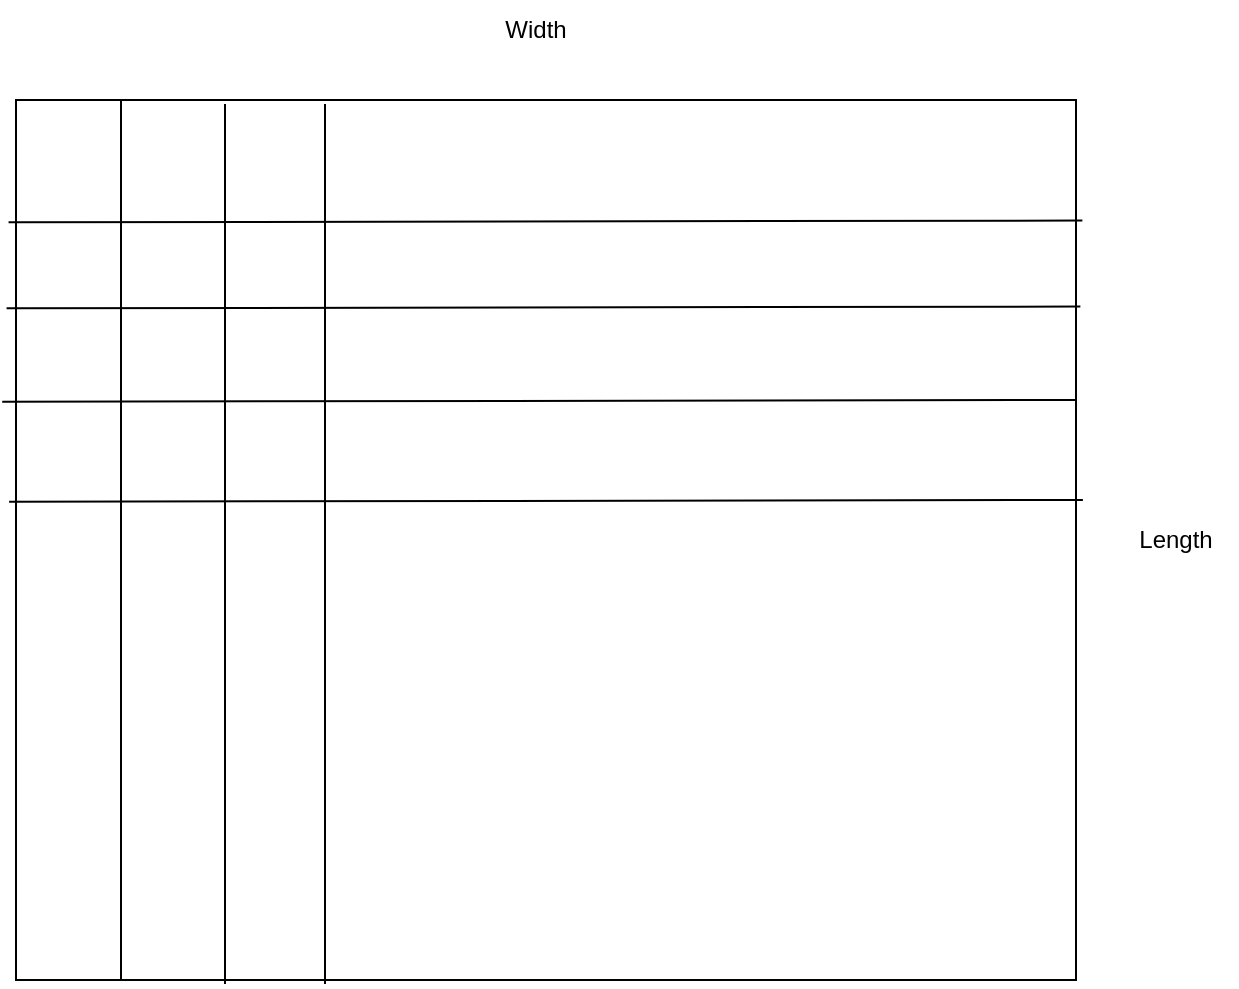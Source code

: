 <mxfile>
    <diagram id="uKCcZe822Cx2TfcU8bai" name="Page-1">
        <mxGraphModel dx="780" dy="608" grid="1" gridSize="10" guides="1" tooltips="1" connect="1" arrows="1" fold="1" page="1" pageScale="1" pageWidth="850" pageHeight="1100" math="0" shadow="0">
            <root>
                <mxCell id="0"/>
                <mxCell id="1" parent="0"/>
                <mxCell id="2" value="" style="rounded=0;whiteSpace=wrap;html=1;" vertex="1" parent="1">
                    <mxGeometry x="130" y="70" width="530" height="440" as="geometry"/>
                </mxCell>
                <mxCell id="3" value="" style="endArrow=none;html=1;exitX=1.006;exitY=0.137;exitDx=0;exitDy=0;exitPerimeter=0;entryX=-0.007;entryY=0.139;entryDx=0;entryDy=0;entryPerimeter=0;" edge="1" parent="1" source="2" target="2">
                    <mxGeometry width="50" height="50" relative="1" as="geometry">
                        <mxPoint x="340" y="130" as="sourcePoint"/>
                        <mxPoint x="290" y="130" as="targetPoint"/>
                    </mxGeometry>
                </mxCell>
                <mxCell id="5" value="" style="endArrow=none;html=1;exitX=1.006;exitY=0.137;exitDx=0;exitDy=0;exitPerimeter=0;entryX=-0.007;entryY=0.139;entryDx=0;entryDy=0;entryPerimeter=0;" edge="1" parent="1">
                    <mxGeometry width="50" height="50" relative="1" as="geometry">
                        <mxPoint x="662.18" y="173.28" as="sourcePoint"/>
                        <mxPoint x="125.29" y="174.16" as="targetPoint"/>
                    </mxGeometry>
                </mxCell>
                <mxCell id="6" value="" style="endArrow=none;html=1;exitX=1.006;exitY=0.137;exitDx=0;exitDy=0;exitPerimeter=0;entryX=-0.007;entryY=0.139;entryDx=0;entryDy=0;entryPerimeter=0;" edge="1" parent="1">
                    <mxGeometry width="50" height="50" relative="1" as="geometry">
                        <mxPoint x="660.0" y="220.0" as="sourcePoint"/>
                        <mxPoint x="123.11" y="220.88" as="targetPoint"/>
                    </mxGeometry>
                </mxCell>
                <mxCell id="7" value="" style="endArrow=none;html=1;exitX=1.006;exitY=0.137;exitDx=0;exitDy=0;exitPerimeter=0;entryX=-0.007;entryY=0.139;entryDx=0;entryDy=0;entryPerimeter=0;" edge="1" parent="1">
                    <mxGeometry width="50" height="50" relative="1" as="geometry">
                        <mxPoint x="663.45" y="270" as="sourcePoint"/>
                        <mxPoint x="126.56" y="270.88" as="targetPoint"/>
                    </mxGeometry>
                </mxCell>
                <mxCell id="8" value="Length" style="text;strokeColor=none;align=center;fillColor=none;html=1;verticalAlign=middle;whiteSpace=wrap;rounded=0;" vertex="1" parent="1">
                    <mxGeometry x="680" y="275" width="60" height="30" as="geometry"/>
                </mxCell>
                <mxCell id="9" value="Width" style="text;strokeColor=none;align=center;fillColor=none;html=1;verticalAlign=middle;whiteSpace=wrap;rounded=0;" vertex="1" parent="1">
                    <mxGeometry x="360" y="20" width="60" height="30" as="geometry"/>
                </mxCell>
                <mxCell id="10" value="" style="endArrow=none;html=1;exitX=0.25;exitY=1;exitDx=0;exitDy=0;entryX=0.25;entryY=0;entryDx=0;entryDy=0;" edge="1" parent="1">
                    <mxGeometry width="50" height="50" relative="1" as="geometry">
                        <mxPoint x="182.5" y="510" as="sourcePoint"/>
                        <mxPoint x="182.5" y="70" as="targetPoint"/>
                    </mxGeometry>
                </mxCell>
                <mxCell id="11" value="" style="endArrow=none;html=1;exitX=0.25;exitY=1;exitDx=0;exitDy=0;entryX=0.25;entryY=0;entryDx=0;entryDy=0;" edge="1" parent="1">
                    <mxGeometry width="50" height="50" relative="1" as="geometry">
                        <mxPoint x="234.5" y="512" as="sourcePoint"/>
                        <mxPoint x="234.5" y="72" as="targetPoint"/>
                    </mxGeometry>
                </mxCell>
                <mxCell id="12" value="" style="endArrow=none;html=1;exitX=0.25;exitY=1;exitDx=0;exitDy=0;entryX=0.25;entryY=0;entryDx=0;entryDy=0;" edge="1" parent="1">
                    <mxGeometry width="50" height="50" relative="1" as="geometry">
                        <mxPoint x="284.5" y="512" as="sourcePoint"/>
                        <mxPoint x="284.5" y="72" as="targetPoint"/>
                    </mxGeometry>
                </mxCell>
            </root>
        </mxGraphModel>
    </diagram>
</mxfile>